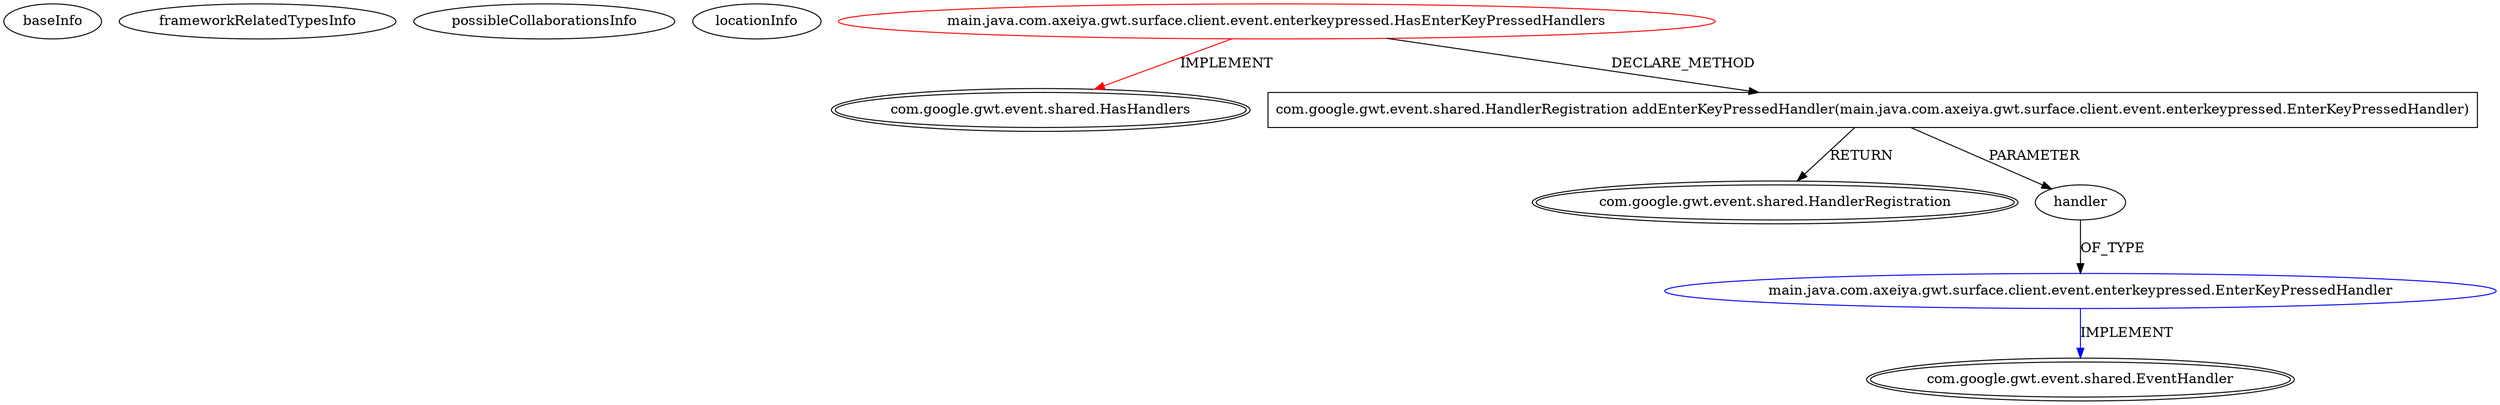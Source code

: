 digraph {
baseInfo[graphId=1233,category="extension_graph",isAnonymous=false,possibleRelation=true]
frameworkRelatedTypesInfo[0="com.google.gwt.event.shared.HasHandlers"]
possibleCollaborationsInfo[0="1233~CLIENT_METHOD_DECLARATION-PARAMETER_DECLARATION-~com.google.gwt.event.shared.HasHandlers ~com.google.gwt.event.shared.EventHandler ~false~false"]
locationInfo[projectName="dapicard-gwt-surface",filePath="/dapicard-gwt-surface/gwt-surface-master/gwt-surface/src/main/java/com/axeiya/gwt/surface/client/event/enterkeypressed/HasEnterKeyPressedHandlers.java",contextSignature="HasEnterKeyPressedHandlers",graphId="1233"]
0[label="main.java.com.axeiya.gwt.surface.client.event.enterkeypressed.HasEnterKeyPressedHandlers",vertexType="ROOT_CLIENT_CLASS_DECLARATION",isFrameworkType=false,color=red]
1[label="com.google.gwt.event.shared.HasHandlers",vertexType="FRAMEWORK_INTERFACE_TYPE",isFrameworkType=true,peripheries=2]
2[label="com.google.gwt.event.shared.HandlerRegistration addEnterKeyPressedHandler(main.java.com.axeiya.gwt.surface.client.event.enterkeypressed.EnterKeyPressedHandler)",vertexType="CLIENT_METHOD_DECLARATION",isFrameworkType=false,shape=box]
3[label="com.google.gwt.event.shared.HandlerRegistration",vertexType="FRAMEWORK_INTERFACE_TYPE",isFrameworkType=true,peripheries=2]
4[label="handler",vertexType="PARAMETER_DECLARATION",isFrameworkType=false]
5[label="main.java.com.axeiya.gwt.surface.client.event.enterkeypressed.EnterKeyPressedHandler",vertexType="REFERENCE_CLIENT_CLASS_DECLARATION",isFrameworkType=false,color=blue]
6[label="com.google.gwt.event.shared.EventHandler",vertexType="FRAMEWORK_INTERFACE_TYPE",isFrameworkType=true,peripheries=2]
0->1[label="IMPLEMENT",color=red]
0->2[label="DECLARE_METHOD"]
2->3[label="RETURN"]
5->6[label="IMPLEMENT",color=blue]
4->5[label="OF_TYPE"]
2->4[label="PARAMETER"]
}
